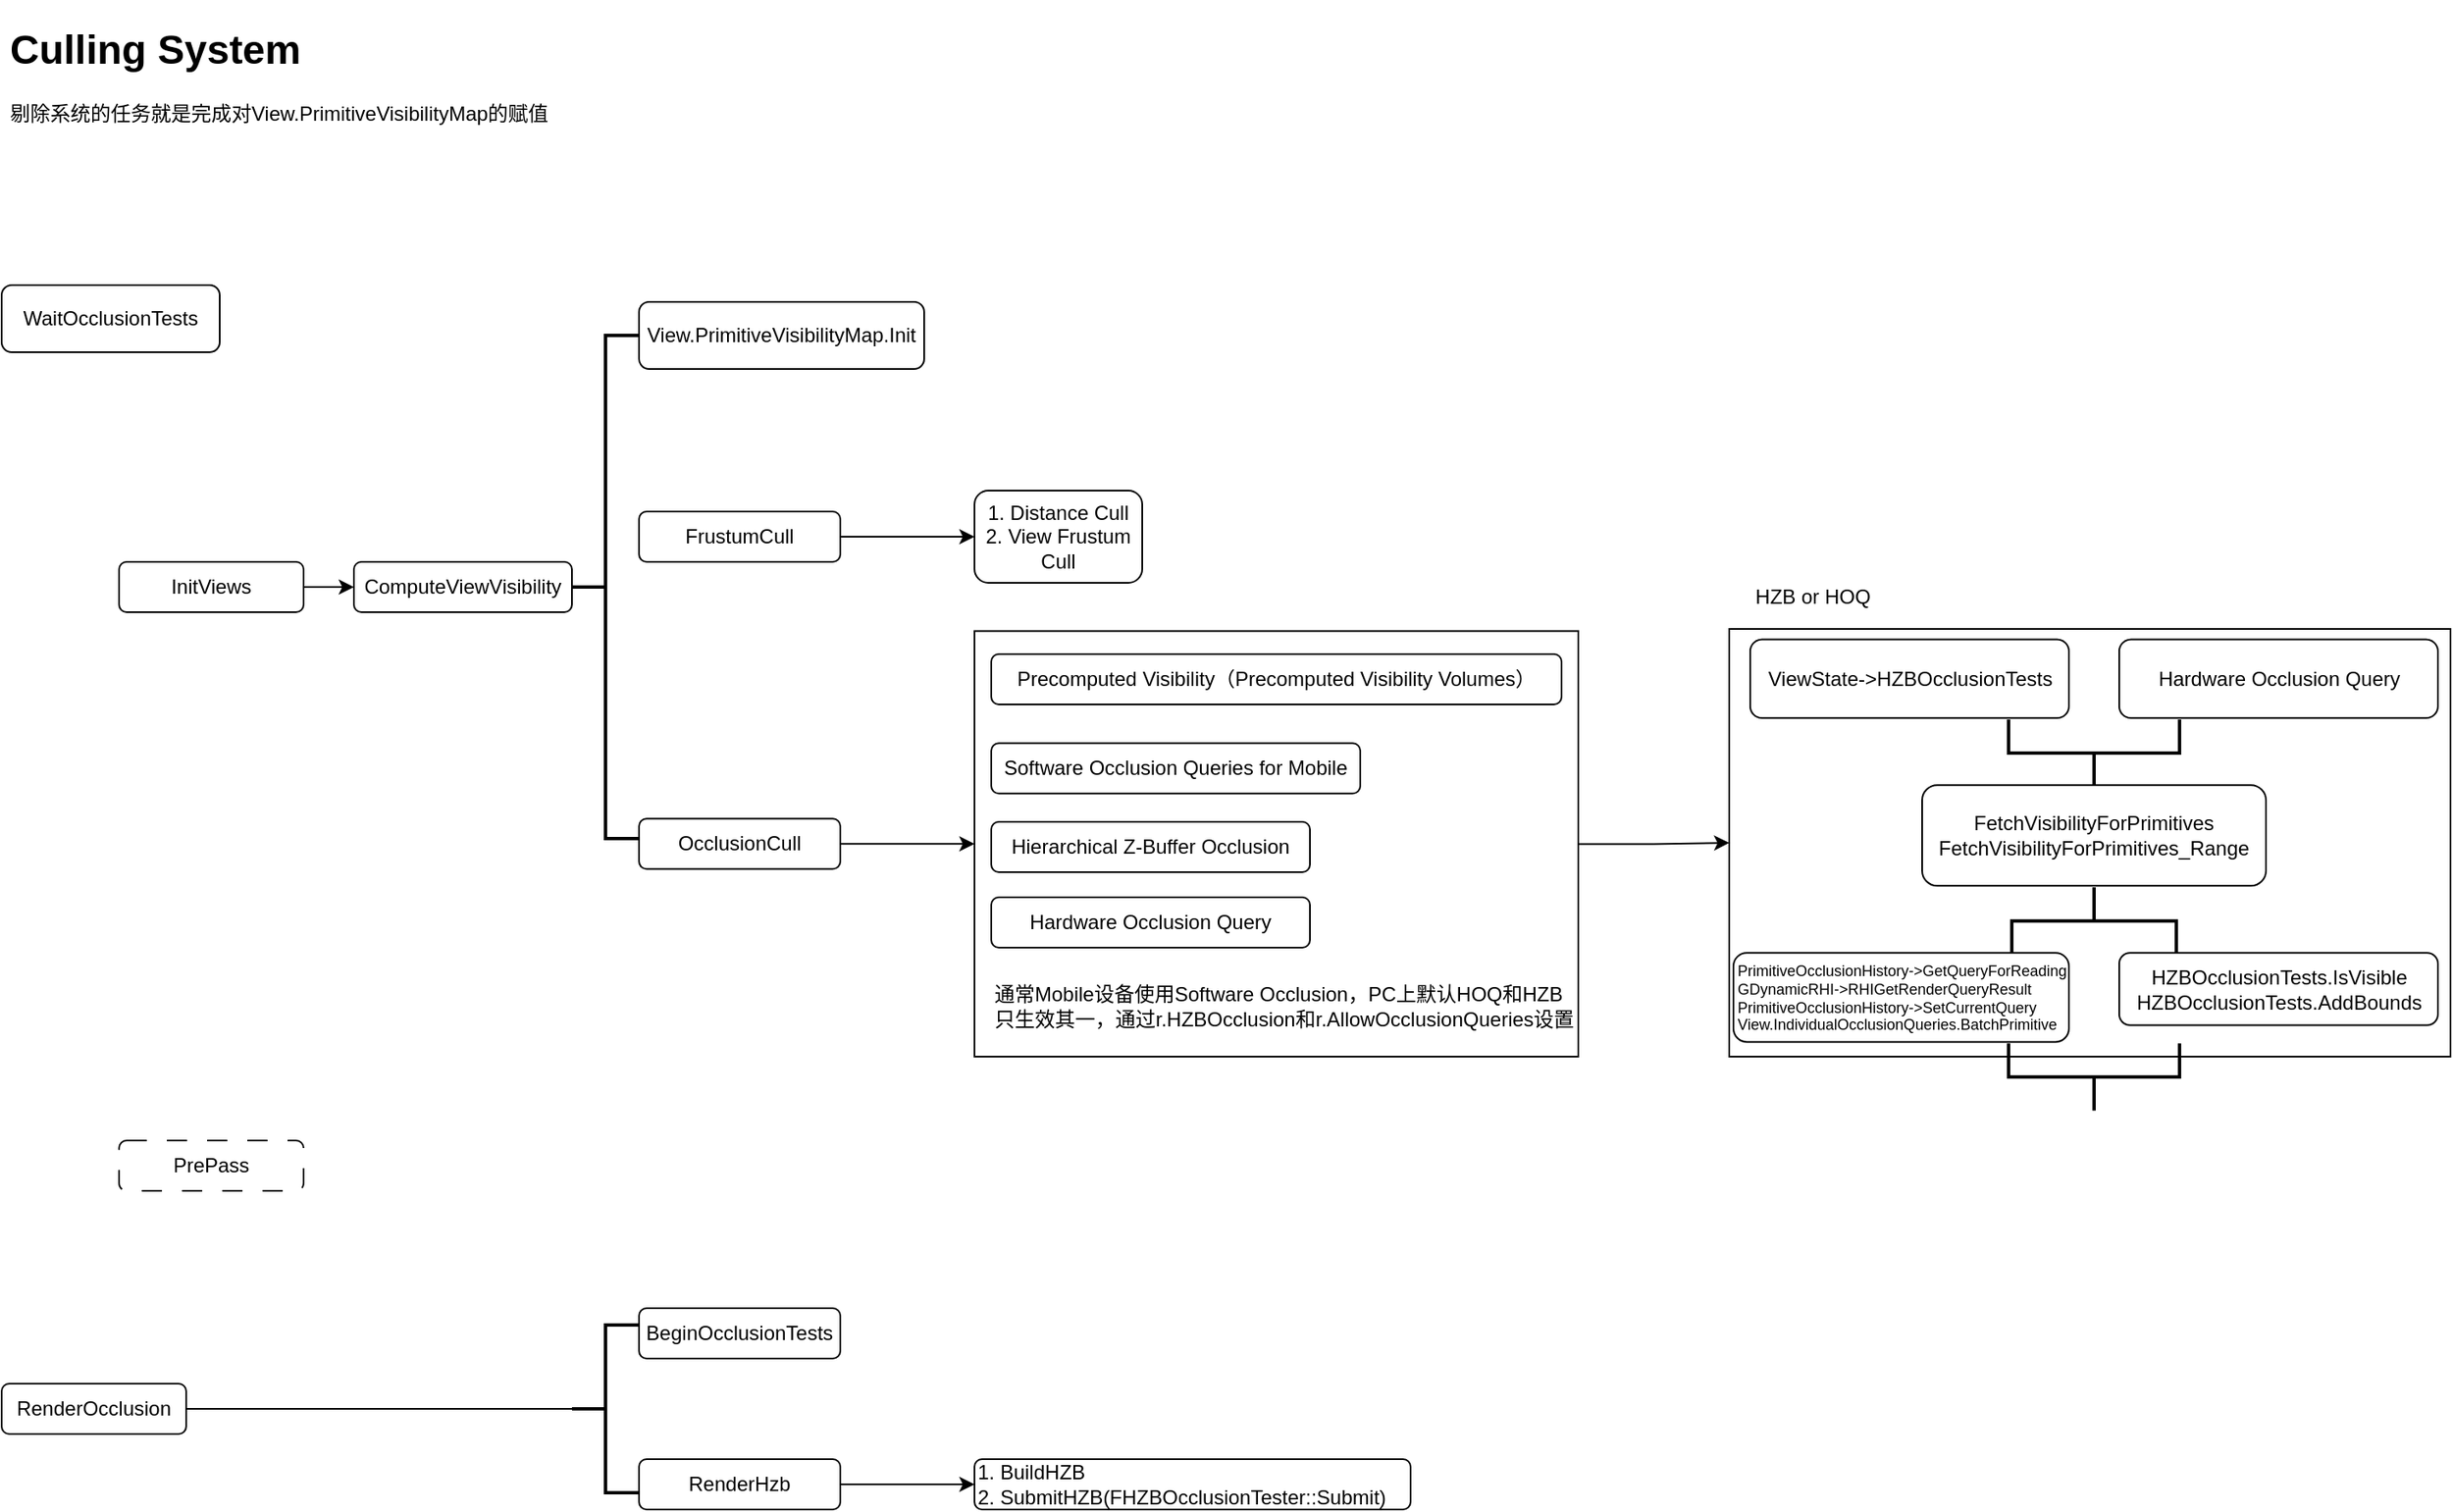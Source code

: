 <mxfile version="22.1.16" type="github">
  <diagram name="第 1 页" id="DxylzfDZrgo188qfIz2o">
    <mxGraphModel dx="1823" dy="891" grid="1" gridSize="10" guides="1" tooltips="1" connect="1" arrows="1" fold="1" page="1" pageScale="1" pageWidth="1654" pageHeight="1169" math="0" shadow="0">
      <root>
        <mxCell id="0" />
        <mxCell id="1" parent="0" />
        <mxCell id="KZs2u-2fTuZ561ybV9q9-4" value="WaitOcclusionTests" style="rounded=1;whiteSpace=wrap;html=1;" vertex="1" parent="1">
          <mxGeometry x="60" y="220" width="130" height="40" as="geometry" />
        </mxCell>
        <mxCell id="KZs2u-2fTuZ561ybV9q9-58" value="" style="edgeStyle=orthogonalEdgeStyle;rounded=0;orthogonalLoop=1;jettySize=auto;html=1;" edge="1" parent="1" source="KZs2u-2fTuZ561ybV9q9-8" target="KZs2u-2fTuZ561ybV9q9-9">
          <mxGeometry relative="1" as="geometry" />
        </mxCell>
        <mxCell id="KZs2u-2fTuZ561ybV9q9-8" value="InitViews" style="rounded=1;whiteSpace=wrap;html=1;" vertex="1" parent="1">
          <mxGeometry x="130" y="385" width="110" height="30" as="geometry" />
        </mxCell>
        <mxCell id="KZs2u-2fTuZ561ybV9q9-9" value="ComputeViewVisibility" style="rounded=1;whiteSpace=wrap;html=1;" vertex="1" parent="1">
          <mxGeometry x="270" y="385" width="130" height="30" as="geometry" />
        </mxCell>
        <mxCell id="KZs2u-2fTuZ561ybV9q9-12" value="View.PrimitiveVisibilityMap.Init" style="rounded=1;whiteSpace=wrap;html=1;" vertex="1" parent="1">
          <mxGeometry x="440" y="230" width="170" height="40" as="geometry" />
        </mxCell>
        <mxCell id="KZs2u-2fTuZ561ybV9q9-17" value="" style="edgeStyle=orthogonalEdgeStyle;rounded=0;orthogonalLoop=1;jettySize=auto;html=1;" edge="1" parent="1" source="KZs2u-2fTuZ561ybV9q9-13" target="KZs2u-2fTuZ561ybV9q9-16">
          <mxGeometry relative="1" as="geometry" />
        </mxCell>
        <mxCell id="KZs2u-2fTuZ561ybV9q9-13" value="FrustumCull" style="rounded=1;whiteSpace=wrap;html=1;" vertex="1" parent="1">
          <mxGeometry x="440" y="355" width="120" height="30" as="geometry" />
        </mxCell>
        <mxCell id="KZs2u-2fTuZ561ybV9q9-19" value="" style="edgeStyle=orthogonalEdgeStyle;rounded=0;orthogonalLoop=1;jettySize=auto;html=1;entryX=0;entryY=0.5;entryDx=0;entryDy=0;" edge="1" parent="1" source="KZs2u-2fTuZ561ybV9q9-15" target="KZs2u-2fTuZ561ybV9q9-20">
          <mxGeometry relative="1" as="geometry">
            <mxPoint x="710" y="487.5" as="targetPoint" />
          </mxGeometry>
        </mxCell>
        <mxCell id="KZs2u-2fTuZ561ybV9q9-15" value="OcclusionCull" style="rounded=1;whiteSpace=wrap;html=1;" vertex="1" parent="1">
          <mxGeometry x="440" y="538.13" width="120" height="30" as="geometry" />
        </mxCell>
        <mxCell id="KZs2u-2fTuZ561ybV9q9-16" value="1. Distance Cull&lt;br&gt;2. View Frustum Cull" style="whiteSpace=wrap;html=1;rounded=1;" vertex="1" parent="1">
          <mxGeometry x="640" y="342.5" width="100" height="55" as="geometry" />
        </mxCell>
        <mxCell id="KZs2u-2fTuZ561ybV9q9-44" style="edgeStyle=orthogonalEdgeStyle;rounded=0;orthogonalLoop=1;jettySize=auto;html=1;entryX=0;entryY=0.5;entryDx=0;entryDy=0;" edge="1" parent="1" source="KZs2u-2fTuZ561ybV9q9-20" target="KZs2u-2fTuZ561ybV9q9-30">
          <mxGeometry relative="1" as="geometry" />
        </mxCell>
        <mxCell id="KZs2u-2fTuZ561ybV9q9-20" value="" style="rounded=0;whiteSpace=wrap;html=1;fillColor=none;" vertex="1" parent="1">
          <mxGeometry x="640" y="426.25" width="360" height="253.75" as="geometry" />
        </mxCell>
        <mxCell id="KZs2u-2fTuZ561ybV9q9-21" value="Precomputed Visibility（Precomputed Visibility Volumes）" style="rounded=1;whiteSpace=wrap;html=1;" vertex="1" parent="1">
          <mxGeometry x="650" y="440" width="340" height="30" as="geometry" />
        </mxCell>
        <mxCell id="KZs2u-2fTuZ561ybV9q9-24" value="Software Occlusion&amp;nbsp;Queries for Mobile" style="rounded=1;whiteSpace=wrap;html=1;align=center;" vertex="1" parent="1">
          <mxGeometry x="650" y="493.12" width="220" height="30" as="geometry" />
        </mxCell>
        <mxCell id="KZs2u-2fTuZ561ybV9q9-25" value="Hierarchical Z-Buffer Occlusion" style="rounded=1;whiteSpace=wrap;html=1;align=center;" vertex="1" parent="1">
          <mxGeometry x="650" y="540" width="190" height="30" as="geometry" />
        </mxCell>
        <mxCell id="KZs2u-2fTuZ561ybV9q9-26" value="Hardware Occlusion Query" style="rounded=1;whiteSpace=wrap;html=1;align=center;" vertex="1" parent="1">
          <mxGeometry x="650" y="585" width="190" height="30" as="geometry" />
        </mxCell>
        <mxCell id="KZs2u-2fTuZ561ybV9q9-27" value="通常Mobile设备使用Software Occlusion，PC上默认HOQ和HZB只生效其一，通过r.HZBOcclusion和r.AllowOcclusionQueries设置" style="text;html=1;strokeColor=none;fillColor=none;align=left;verticalAlign=middle;whiteSpace=wrap;rounded=0;" vertex="1" parent="1">
          <mxGeometry x="650" y="620" width="350" height="60" as="geometry" />
        </mxCell>
        <mxCell id="KZs2u-2fTuZ561ybV9q9-28" value="&lt;h1&gt;Culling System&lt;/h1&gt;&lt;p&gt;剔除系统的任务就是完成对View.PrimitiveVisibilityMap的赋值&lt;br&gt;&lt;/p&gt;" style="text;html=1;strokeColor=none;fillColor=none;spacing=5;spacingTop=-20;whiteSpace=wrap;overflow=hidden;rounded=0;" vertex="1" parent="1">
          <mxGeometry x="60" y="60" width="340" height="100" as="geometry" />
        </mxCell>
        <mxCell id="KZs2u-2fTuZ561ybV9q9-30" value="" style="rounded=0;whiteSpace=wrap;html=1;fillColor=none;" vertex="1" parent="1">
          <mxGeometry x="1090" y="425" width="430" height="255" as="geometry" />
        </mxCell>
        <mxCell id="KZs2u-2fTuZ561ybV9q9-32" value="ViewState-&amp;gt;HZBOcclusionTests" style="rounded=1;whiteSpace=wrap;html=1;" vertex="1" parent="1">
          <mxGeometry x="1102.5" y="431.24" width="190" height="46.88" as="geometry" />
        </mxCell>
        <mxCell id="KZs2u-2fTuZ561ybV9q9-33" value="HZB or HOQ" style="text;html=1;strokeColor=none;fillColor=none;align=center;verticalAlign=middle;whiteSpace=wrap;rounded=0;" vertex="1" parent="1">
          <mxGeometry x="1100" y="391.26" width="80" height="30" as="geometry" />
        </mxCell>
        <mxCell id="KZs2u-2fTuZ561ybV9q9-34" value="Hardware Occlusion Query" style="rounded=1;whiteSpace=wrap;html=1;" vertex="1" parent="1">
          <mxGeometry x="1322.5" y="431.24" width="190" height="46.88" as="geometry" />
        </mxCell>
        <mxCell id="KZs2u-2fTuZ561ybV9q9-35" value="" style="strokeWidth=2;html=1;shape=mxgraph.flowchart.annotation_2;align=left;labelPosition=right;pointerEvents=1;rotation=-90;" vertex="1" parent="1">
          <mxGeometry x="1287.5" y="448.12" width="40" height="101.88" as="geometry" />
        </mxCell>
        <mxCell id="KZs2u-2fTuZ561ybV9q9-36" value="FetchVisibilityForPrimitives&lt;br&gt;FetchVisibilityForPrimitives_Range" style="rounded=1;whiteSpace=wrap;html=1;" vertex="1" parent="1">
          <mxGeometry x="1205" y="518.12" width="205" height="60" as="geometry" />
        </mxCell>
        <mxCell id="KZs2u-2fTuZ561ybV9q9-37" value="" style="strokeWidth=2;html=1;shape=mxgraph.flowchart.annotation_2;align=left;labelPosition=right;pointerEvents=1;rotation=90;" vertex="1" parent="1">
          <mxGeometry x="1287.5" y="550" width="40" height="98.13" as="geometry" />
        </mxCell>
        <mxCell id="KZs2u-2fTuZ561ybV9q9-39" value="PrimitiveOcclusionHistory-&amp;gt;GetQueryForReading&lt;br style=&quot;font-size: 9px;&quot;&gt;GDynamicRHI-&amp;gt;RHIGetRenderQueryResult&lt;br&gt;PrimitiveOcclusionHistory-&amp;gt;SetCurrentQuery&lt;br&gt;View.IndividualOcclusionQueries.BatchPrimitive&lt;br&gt;" style="rounded=1;whiteSpace=wrap;html=1;align=left;fontSize=9;" vertex="1" parent="1">
          <mxGeometry x="1092.5" y="618.12" width="200" height="53.12" as="geometry" />
        </mxCell>
        <mxCell id="KZs2u-2fTuZ561ybV9q9-40" value="HZBOcclusionTests.IsVisible&lt;br&gt;HZBOcclusionTests.AddBounds" style="rounded=1;whiteSpace=wrap;html=1;" vertex="1" parent="1">
          <mxGeometry x="1322.5" y="618.12" width="190" height="43.12" as="geometry" />
        </mxCell>
        <mxCell id="KZs2u-2fTuZ561ybV9q9-45" value="" style="strokeWidth=2;html=1;shape=mxgraph.flowchart.annotation_2;align=left;labelPosition=right;pointerEvents=1;rotation=-90;" vertex="1" parent="1">
          <mxGeometry x="1287.5" y="641.24" width="40" height="101.88" as="geometry" />
        </mxCell>
        <mxCell id="KZs2u-2fTuZ561ybV9q9-46" value="PrePass" style="rounded=1;whiteSpace=wrap;html=1;dashed=1;dashPattern=12 12;" vertex="1" parent="1">
          <mxGeometry x="130" y="730" width="110" height="30" as="geometry" />
        </mxCell>
        <mxCell id="KZs2u-2fTuZ561ybV9q9-47" value="RenderOcclusion" style="rounded=1;whiteSpace=wrap;html=1;" vertex="1" parent="1">
          <mxGeometry x="60" y="875" width="110" height="30" as="geometry" />
        </mxCell>
        <mxCell id="KZs2u-2fTuZ561ybV9q9-48" value="BeginOcclusionTests" style="rounded=1;whiteSpace=wrap;html=1;" vertex="1" parent="1">
          <mxGeometry x="440" y="830" width="120" height="30" as="geometry" />
        </mxCell>
        <mxCell id="KZs2u-2fTuZ561ybV9q9-55" value="" style="edgeStyle=orthogonalEdgeStyle;rounded=0;orthogonalLoop=1;jettySize=auto;html=1;" edge="1" parent="1" source="KZs2u-2fTuZ561ybV9q9-49" target="KZs2u-2fTuZ561ybV9q9-54">
          <mxGeometry relative="1" as="geometry" />
        </mxCell>
        <mxCell id="KZs2u-2fTuZ561ybV9q9-49" value="RenderHzb" style="rounded=1;whiteSpace=wrap;html=1;" vertex="1" parent="1">
          <mxGeometry x="440" y="920" width="120" height="30" as="geometry" />
        </mxCell>
        <mxCell id="KZs2u-2fTuZ561ybV9q9-54" value="1.&amp;nbsp;BuildHZB&lt;br&gt;2.&amp;nbsp;SubmitHZB(FHZBOcclusionTester::Submit)" style="rounded=1;whiteSpace=wrap;html=1;align=left;" vertex="1" parent="1">
          <mxGeometry x="640" y="920" width="260" height="30" as="geometry" />
        </mxCell>
        <mxCell id="KZs2u-2fTuZ561ybV9q9-57" value="" style="strokeWidth=2;html=1;shape=mxgraph.flowchart.annotation_2;align=left;labelPosition=right;pointerEvents=1;rotation=0;" vertex="1" parent="1">
          <mxGeometry x="400" y="250" width="40" height="300" as="geometry" />
        </mxCell>
        <mxCell id="KZs2u-2fTuZ561ybV9q9-60" value="" style="strokeWidth=2;html=1;shape=mxgraph.flowchart.annotation_2;align=left;labelPosition=right;pointerEvents=1;rotation=0;" vertex="1" parent="1">
          <mxGeometry x="400" y="840" width="40" height="100" as="geometry" />
        </mxCell>
        <mxCell id="KZs2u-2fTuZ561ybV9q9-62" value="" style="endArrow=none;html=1;rounded=0;exitX=1;exitY=0.5;exitDx=0;exitDy=0;" edge="1" parent="1" source="KZs2u-2fTuZ561ybV9q9-47">
          <mxGeometry width="50" height="50" relative="1" as="geometry">
            <mxPoint x="350" y="940" as="sourcePoint" />
            <mxPoint x="400" y="890" as="targetPoint" />
          </mxGeometry>
        </mxCell>
      </root>
    </mxGraphModel>
  </diagram>
</mxfile>
